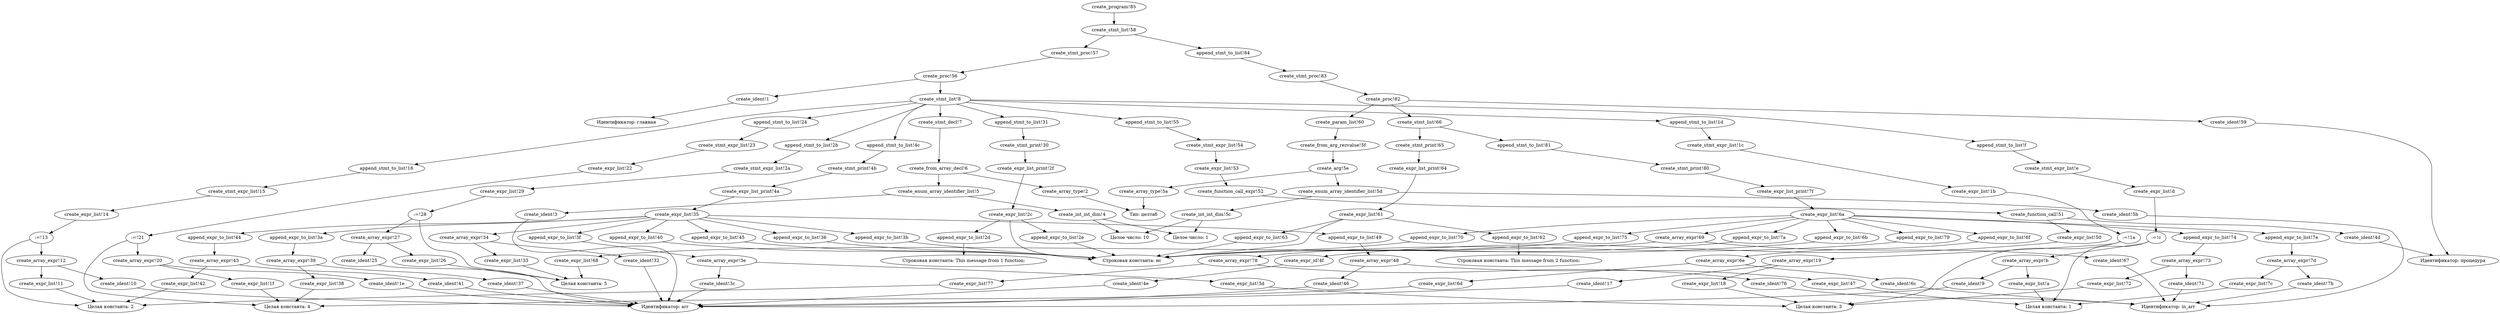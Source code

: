 digraph KumirTree {
"create_ident!1" -> "Идентификатор: главная";
"create_array_type!2" -> "Тип: целтаб";
"create_ident!3" -> "Идентификатор: arr";
"create_int_int_dim!4" -> "Целое число: 1";
"create_int_int_dim!4" -> "Целое число: 10";
"create_enum_array_identifier_list!5" -> "create_ident!3";
"create_enum_array_identifier_list!5" -> "create_int_int_dim!4";
"create_from_array_decl!6" -> "create_array_type!2";
"create_from_array_decl!6" -> "create_enum_array_identifier_list!5";
"create_stmt_decl!7" -> "create_from_array_decl!6";
"create_stmt_list!8" -> "create_stmt_decl!7";
"create_ident!9" -> "Идентификатор: arr";
"create_expr_list!a" -> "Целая константа: 1";
"create_array_expr!b" -> "create_ident!9";
"create_array_expr!b" -> "create_expr_list!a";
":=!c" -> "create_array_expr!b";
":=!c" -> "Целая константа: 1";
"create_expr_list!d" -> ":=!c";
"create_stmt_expr_list!e" -> "create_expr_list!d";
"create_stmt_list!8" -> "append_stmt_to_list!f";
"append_stmt_to_list!f" -> "create_stmt_expr_list!e";
"create_ident!10" -> "Идентификатор: arr";
"create_expr_list!11" -> "Целая константа: 2";
"create_array_expr!12" -> "create_ident!10";
"create_array_expr!12" -> "create_expr_list!11";
":=!13" -> "create_array_expr!12";
":=!13" -> "Целая константа: 2";
"create_expr_list!14" -> ":=!13";
"create_stmt_expr_list!15" -> "create_expr_list!14";
"create_stmt_list!8" -> "append_stmt_to_list!16";
"append_stmt_to_list!16" -> "create_stmt_expr_list!15";
"create_ident!17" -> "Идентификатор: arr";
"create_expr_list!18" -> "Целая константа: 3";
"create_array_expr!19" -> "create_ident!17";
"create_array_expr!19" -> "create_expr_list!18";
":=!1a" -> "create_array_expr!19";
":=!1a" -> "Целая константа: 3";
"create_expr_list!1b" -> ":=!1a";
"create_stmt_expr_list!1c" -> "create_expr_list!1b";
"create_stmt_list!8" -> "append_stmt_to_list!1d";
"append_stmt_to_list!1d" -> "create_stmt_expr_list!1c";
"create_ident!1e" -> "Идентификатор: arr";
"create_expr_list!1f" -> "Целая константа: 4";
"create_array_expr!20" -> "create_ident!1e";
"create_array_expr!20" -> "create_expr_list!1f";
":=!21" -> "create_array_expr!20";
":=!21" -> "Целая константа: 4";
"create_expr_list!22" -> ":=!21";
"create_stmt_expr_list!23" -> "create_expr_list!22";
"create_stmt_list!8" -> "append_stmt_to_list!24";
"append_stmt_to_list!24" -> "create_stmt_expr_list!23";
"create_ident!25" -> "Идентификатор: arr";
"create_expr_list!26" -> "Целая константа: 5";
"create_array_expr!27" -> "create_ident!25";
"create_array_expr!27" -> "create_expr_list!26";
":=!28" -> "create_array_expr!27";
":=!28" -> "Целая константа: 5";
"create_expr_list!29" -> ":=!28";
"create_stmt_expr_list!2a" -> "create_expr_list!29";
"create_stmt_list!8" -> "append_stmt_to_list!2b";
"append_stmt_to_list!2b" -> "create_stmt_expr_list!2a";
"create_expr_list!2c" -> "Строковая константа: нс";
"create_expr_list!2c" -> "append_expr_to_list!2d";
"append_expr_to_list!2d" -> "Строковая константа: This message from 1 function:";
"create_expr_list!2c" -> "append_expr_to_list!2e";
"append_expr_to_list!2e" -> "Строковая константа: нс";
"create_expr_list_print!2f" -> "create_expr_list!2c";
"create_stmt_print!30" -> "create_expr_list_print!2f";
"create_stmt_list!8" -> "append_stmt_to_list!31";
"append_stmt_to_list!31" -> "create_stmt_print!30";
"create_ident!32" -> "Идентификатор: arr";
"create_expr_list!33" -> "Целая константа: 5";
"create_array_expr!34" -> "create_ident!32";
"create_array_expr!34" -> "create_expr_list!33";
"create_expr_list!35" -> "create_array_expr!34";
"create_expr_list!35" -> "append_expr_to_list!36";
"append_expr_to_list!36" -> "Строковая константа: нс";
"create_ident!37" -> "Идентификатор: arr";
"create_expr_list!38" -> "Целая константа: 4";
"create_array_expr!39" -> "create_ident!37";
"create_array_expr!39" -> "create_expr_list!38";
"create_expr_list!35" -> "append_expr_to_list!3a";
"append_expr_to_list!3a" -> "create_array_expr!39";
"create_expr_list!35" -> "append_expr_to_list!3b";
"append_expr_to_list!3b" -> "Строковая константа: нс";
"create_ident!3c" -> "Идентификатор: arr";
"create_expr_list!3d" -> "Целая константа: 3";
"create_array_expr!3e" -> "create_ident!3c";
"create_array_expr!3e" -> "create_expr_list!3d";
"create_expr_list!35" -> "append_expr_to_list!3f";
"append_expr_to_list!3f" -> "create_array_expr!3e";
"create_expr_list!35" -> "append_expr_to_list!40";
"append_expr_to_list!40" -> "Строковая константа: нс";
"create_ident!41" -> "Идентификатор: arr";
"create_expr_list!42" -> "Целая константа: 2";
"create_array_expr!43" -> "create_ident!41";
"create_array_expr!43" -> "create_expr_list!42";
"create_expr_list!35" -> "append_expr_to_list!44";
"append_expr_to_list!44" -> "create_array_expr!43";
"create_expr_list!35" -> "append_expr_to_list!45";
"append_expr_to_list!45" -> "Строковая константа: нс";
"create_ident!46" -> "Идентификатор: arr";
"create_expr_list!47" -> "Целая константа: 1";
"create_array_expr!48" -> "create_ident!46";
"create_array_expr!48" -> "create_expr_list!47";
"create_expr_list!35" -> "append_expr_to_list!49";
"append_expr_to_list!49" -> "create_array_expr!48";
"create_expr_list_print!4a" -> "create_expr_list!35";
"create_stmt_print!4b" -> "create_expr_list_print!4a";
"create_stmt_list!8" -> "append_stmt_to_list!4c";
"append_stmt_to_list!4c" -> "create_stmt_print!4b";
"create_ident!4d" -> "Идентификатор: процедура";
"create_ident!4e" -> "Идентификатор: arr";
"create_expr_id!4f" -> "create_ident!4e";
"create_expr_list!50" -> "create_expr_id!4f";
"create_function_call!51" -> "create_ident!4d";
"create_function_call!51" -> "create_expr_list!50";
"create_function_call_expr!52" -> "create_function_call!51";
"create_expr_list!53" -> "create_function_call_expr!52";
"create_stmt_expr_list!54" -> "create_expr_list!53";
"create_stmt_list!8" -> "append_stmt_to_list!55";
"append_stmt_to_list!55" -> "create_stmt_expr_list!54";
"create_proc!56" -> "create_ident!1";
"create_proc!56" -> "create_stmt_list!8";
"create_stmt_proc!57" -> "create_proc!56";
"create_stmt_list!58" -> "create_stmt_proc!57";
"create_ident!59" -> "Идентификатор: процедура";
"create_array_type!5a" -> "Тип: целтаб";
"create_ident!5b" -> "Идентификатор: in_arr";
"create_int_int_dim!5c" -> "Целое число: 1";
"create_int_int_dim!5c" -> "Целое число: 10";
"create_enum_array_identifier_list!5d" -> "create_ident!5b";
"create_enum_array_identifier_list!5d" -> "create_int_int_dim!5c";
"create_arg!5e" -> "create_array_type!5a";
"create_arg!5e" -> "create_enum_array_identifier_list!5d";
"create_from_arg_rezvalue!5f" -> "create_arg!5e";
"create_param_list!60" -> "create_from_arg_rezvalue!5f";
"create_expr_list!61" -> "Строковая константа: нс";
"create_expr_list!61" -> "append_expr_to_list!62";
"append_expr_to_list!62" -> "Строковая константа: This message from 2 function:";
"create_expr_list!61" -> "append_expr_to_list!63";
"append_expr_to_list!63" -> "Строковая константа: нс";
"create_expr_list_print!64" -> "create_expr_list!61";
"create_stmt_print!65" -> "create_expr_list_print!64";
"create_stmt_list!66" -> "create_stmt_print!65";
"create_ident!67" -> "Идентификатор: in_arr";
"create_expr_list!68" -> "Целая константа: 5";
"create_array_expr!69" -> "create_ident!67";
"create_array_expr!69" -> "create_expr_list!68";
"create_expr_list!6a" -> "create_array_expr!69";
"create_expr_list!6a" -> "append_expr_to_list!6b";
"append_expr_to_list!6b" -> "Строковая константа: нс";
"create_ident!6c" -> "Идентификатор: in_arr";
"create_expr_list!6d" -> "Целая константа: 4";
"create_array_expr!6e" -> "create_ident!6c";
"create_array_expr!6e" -> "create_expr_list!6d";
"create_expr_list!6a" -> "append_expr_to_list!6f";
"append_expr_to_list!6f" -> "create_array_expr!6e";
"create_expr_list!6a" -> "append_expr_to_list!70";
"append_expr_to_list!70" -> "Строковая константа: нс";
"create_ident!71" -> "Идентификатор: in_arr";
"create_expr_list!72" -> "Целая константа: 3";
"create_array_expr!73" -> "create_ident!71";
"create_array_expr!73" -> "create_expr_list!72";
"create_expr_list!6a" -> "append_expr_to_list!74";
"append_expr_to_list!74" -> "create_array_expr!73";
"create_expr_list!6a" -> "append_expr_to_list!75";
"append_expr_to_list!75" -> "Строковая константа: нс";
"create_ident!76" -> "Идентификатор: in_arr";
"create_expr_list!77" -> "Целая константа: 2";
"create_array_expr!78" -> "create_ident!76";
"create_array_expr!78" -> "create_expr_list!77";
"create_expr_list!6a" -> "append_expr_to_list!79";
"append_expr_to_list!79" -> "create_array_expr!78";
"create_expr_list!6a" -> "append_expr_to_list!7a";
"append_expr_to_list!7a" -> "Строковая константа: нс";
"create_ident!7b" -> "Идентификатор: in_arr";
"create_expr_list!7c" -> "Целая константа: 1";
"create_array_expr!7d" -> "create_ident!7b";
"create_array_expr!7d" -> "create_expr_list!7c";
"create_expr_list!6a" -> "append_expr_to_list!7e";
"append_expr_to_list!7e" -> "create_array_expr!7d";
"create_expr_list_print!7f" -> "create_expr_list!6a";
"create_stmt_print!80" -> "create_expr_list_print!7f";
"create_stmt_list!66" -> "append_stmt_to_list!81";
"append_stmt_to_list!81" -> "create_stmt_print!80";
"create_proc!82" -> "create_ident!59";
"create_proc!82" -> "create_param_list!60";
"create_proc!82" -> "create_stmt_list!66";
"create_stmt_proc!83" -> "create_proc!82";
"create_stmt_list!58" -> "append_stmt_to_list!84";
"append_stmt_to_list!84" -> "create_stmt_proc!83";
"create_program!85" -> "create_stmt_list!58";
 } 